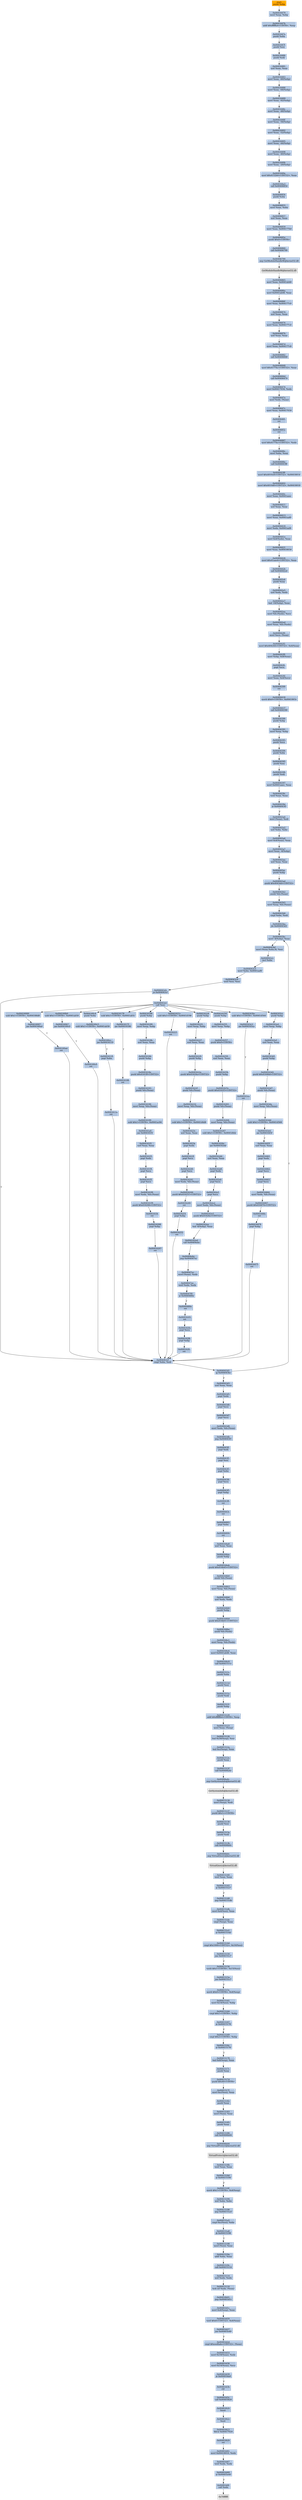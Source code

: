 digraph G {
node[shape=rectangle,style=filled,fillcolor=lightsteelblue,color=lightsteelblue]
bgcolor="transparent"
a0x00416478pushl_ebp[label="start\npushl %ebp",color="lightgrey",fillcolor="orange"];
a0x00416479movl_esp_ebp[label="0x00416479\nmovl %esp, %ebp"];
a0x0041647baddl_0xffffffa4UINT8_esp[label="0x0041647b\naddl $0xffffffa4<UINT8>, %esp"];
a0x0041647epushl_ebx[label="0x0041647e\npushl %ebx"];
a0x0041647fpushl_esi[label="0x0041647f\npushl %esi"];
a0x00416480pushl_edi[label="0x00416480\npushl %edi"];
a0x00416481xorl_eax_eax[label="0x00416481\nxorl %eax, %eax"];
a0x00416483movl_eax__60ebp_[label="0x00416483\nmovl %eax, -60(%ebp)"];
a0x00416486movl_eax__64ebp_[label="0x00416486\nmovl %eax, -64(%ebp)"];
a0x00416489movl_eax__92ebp_[label="0x00416489\nmovl %eax, -92(%ebp)"];
a0x0041648cmovl_eax__48ebp_[label="0x0041648c\nmovl %eax, -48(%ebp)"];
a0x0041648fmovl_eax__56ebp_[label="0x0041648f\nmovl %eax, -56(%ebp)"];
a0x00416492movl_eax__52ebp_[label="0x00416492\nmovl %eax, -52(%ebp)"];
a0x00416495movl_eax__44ebp_[label="0x00416495\nmovl %eax, -44(%ebp)"];
a0x00416498movl_eax__40ebp_[label="0x00416498\nmovl %eax, -40(%ebp)"];
a0x0041649bmovl_eax__20ebp_[label="0x0041649b\nmovl %eax, -20(%ebp)"];
a0x0041649emovl_0x4152b0UINT32_eax[label="0x0041649e\nmovl $0x4152b0<UINT32>, %eax"];
a0x004164a3call_0x00406854[label="0x004164a3\ncall 0x00406854"];
a0x00406854pushl_ebx[label="0x00406854\npushl %ebx"];
a0x00406855movl_eax_ebx[label="0x00406855\nmovl %eax, %ebx"];
a0x00406857xorl_eax_eax[label="0x00406857\nxorl %eax, %eax"];
a0x00406859movl_eax_0x004177b4[label="0x00406859\nmovl %eax, 0x004177b4"];
a0x0040685epushl_0x0UINT8[label="0x0040685e\npushl $0x0<UINT8>"];
a0x00406860call_0x00406790[label="0x00406860\ncall 0x00406790"];
a0x00406790jmp_GetModuleHandleW_kernel32_dll[label="0x00406790\njmp GetModuleHandleW@kernel32.dll"];
GetModuleHandleW_kernel32_dll[label="GetModuleHandleW@kernel32.dll",color="lightgrey",fillcolor="lightgrey"];
a0x00406865movl_eax_0x0041ab48[label="0x00406865\nmovl %eax, 0x0041ab48"];
a0x0040686amovl_0x0041ab48_eax[label="0x0040686a\nmovl 0x0041ab48, %eax"];
a0x0040686fmovl_eax_0x004177c0[label="0x0040686f\nmovl %eax, 0x004177c0"];
a0x00406874xorl_eax_eax[label="0x00406874\nxorl %eax, %eax"];
a0x00406876movl_eax_0x004177c4[label="0x00406876\nmovl %eax, 0x004177c4"];
a0x0040687bxorl_eax_eax[label="0x0040687b\nxorl %eax, %eax"];
a0x0040687dmovl_eax_0x004177c8[label="0x0040687d\nmovl %eax, 0x004177c8"];
a0x00406882call_0x00406848[label="0x00406882\ncall 0x00406848"];
a0x00406848movl_0x4177bcUINT32_eax[label="0x00406848\nmovl $0x4177bc<UINT32>, %eax"];
a0x0040684dcall_0x00406474[label="0x0040684d\ncall 0x00406474"];
a0x00406474movl_0x00417034_edx[label="0x00406474\nmovl 0x00417034, %edx"];
a0x0040647amovl_edx_eax_[label="0x0040647a\nmovl %edx, (%eax)"];
a0x0040647cmovl_eax_0x00417034[label="0x0040647c\nmovl %eax, 0x00417034"];
a0x00406481ret[label="0x00406481\nret"];
a0x00406852ret[label="0x00406852\nret"];
a0x00406887movl_0x4177bcUINT32_edx[label="0x00406887\nmovl $0x4177bc<UINT32>, %edx"];
a0x0040688cmovl_ebx_eax[label="0x0040688c\nmovl %ebx, %eax"];
a0x0040688ecall_0x004043f8[label="0x0040688e\ncall 0x004043f8"];
a0x004043f8movl_0x4010c8UINT32_0x00418014[label="0x004043f8\nmovl $0x4010c8<UINT32>, 0x00418014"];
a0x00404402movl_0x4010d0UINT32_0x00418018[label="0x00404402\nmovl $0x4010d0<UINT32>, 0x00418018"];
a0x0040440cmovl_eax_0x0041aaec[label="0x0040440c\nmovl %eax, 0x0041aaec"];
a0x00404411xorl_eax_eax[label="0x00404411\nxorl %eax, %eax"];
a0x00404413movl_eax_0x0041aaf0[label="0x00404413\nmovl %eax, 0x0041aaf0"];
a0x00404418movl_edx_0x0041aaf4[label="0x00404418\nmovl %edx, 0x0041aaf4"];
a0x0040441emovl_0x4edx__eax[label="0x0040441e\nmovl 0x4(%edx), %eax"];
a0x00404421movl_eax_0x00418034[label="0x00404421\nmovl %eax, 0x00418034"];
a0x00404426movl_0x41aae4UINT32_eax[label="0x00404426\nmovl $0x41aae4<UINT32>, %eax"];
a0x0040442bcall_0x004042e4[label="0x0040442b\ncall 0x004042e4"];
a0x004042e4pushl_eax[label="0x004042e4\npushl %eax"];
a0x004042e5xorl_edx_edx[label="0x004042e5\nxorl %edx, %edx"];
a0x004042e7leal__16ebp__eax[label="0x004042e7\nleal -16(%ebp), %eax"];
a0x004042eamovl_fs_edx__ecx[label="0x004042ea\nmovl %fs:(%edx), %ecx"];
a0x004042edmovl_eax_fs_edx_[label="0x004042ed\nmovl %eax, %fs:(%edx)"];
a0x004042f0movl_ecx_eax_[label="0x004042f0\nmovl %ecx, (%eax)"];
a0x004042f2movl_0x404244UINT32_0x4eax_[label="0x004042f2\nmovl $0x404244<UINT32>, 0x4(%eax)"];
a0x004042f9movl_ebp_0x8eax_[label="0x004042f9\nmovl %ebp, 0x8(%eax)"];
a0x004042fcpopl_ecx[label="0x004042fc\npopl %ecx"];
a0x004042fdmovl_eax_0x4ecx_[label="0x004042fd\nmovl %eax, 0x4(%ecx)"];
a0x00404300ret[label="0x00404300\nret"];
a0x00404430movb_0x0UINT8_0x0041803c[label="0x00404430\nmovb $0x0<UINT8>, 0x0041803c"];
a0x00404437call_0x00404390[label="0x00404437\ncall 0x00404390"];
a0x00404390pushl_ebp[label="0x00404390\npushl %ebp"];
a0x00404391movl_esp_ebp[label="0x00404391\nmovl %esp, %ebp"];
a0x00404393pushl_ecx[label="0x00404393\npushl %ecx"];
a0x00404394pushl_ebx[label="0x00404394\npushl %ebx"];
a0x00404395pushl_esi[label="0x00404395\npushl %esi"];
a0x00404396pushl_edi[label="0x00404396\npushl %edi"];
a0x00404397movl_0x0041aaec_eax[label="0x00404397\nmovl 0x0041aaec, %eax"];
a0x0040439ctestl_eax_eax[label="0x0040439c\ntestl %eax, %eax"];
a0x0040439eje_0x004043f1[label="0x0040439e\nje 0x004043f1"];
a0x004043a0movl_eax__edi[label="0x004043a0\nmovl (%eax), %edi"];
a0x004043a2xorl_ebx_ebx[label="0x004043a2\nxorl %ebx, %ebx"];
a0x004043a4movl_0x4eax__eax[label="0x004043a4\nmovl 0x4(%eax), %eax"];
a0x004043a7movl_eax__4ebp_[label="0x004043a7\nmovl %eax, -4(%ebp)"];
a0x004043aaxorl_eax_eax[label="0x004043aa\nxorl %eax, %eax"];
a0x004043acpushl_ebp[label="0x004043ac\npushl %ebp"];
a0x004043adpushl_0x4043ddUINT32[label="0x004043ad\npushl $0x4043dd<UINT32>"];
a0x004043b2pushl_fs_eax_[label="0x004043b2\npushl %fs:(%eax)"];
a0x004043b5movl_esp_fs_eax_[label="0x004043b5\nmovl %esp, %fs:(%eax)"];
a0x004043b8cmpl_ebx_edi[label="0x004043b8\ncmpl %ebx, %edi"];
a0x004043bajle_0x004043d3[label="0x004043ba\njle 0x004043d3"];
a0x004043bcmovl__4ebp__eax[label="0x004043bc\nmovl -4(%ebp), %eax"];
a0x004043bfmovl_eaxebx8__esi[label="0x004043bf\nmovl (%eax,%ebx,8), %esi"];
a0x004043c2incl_ebx[label="0x004043c2\nincl %ebx"];
a0x004043c3movl_ebx_0x0041aaf0[label="0x004043c3\nmovl %ebx, 0x0041aaf0"];
a0x004043c9testl_esi_esi[label="0x004043c9\ntestl %esi, %esi"];
a0x004043cbje_0x004043cf[label="0x004043cb\nje 0x004043cf"];
a0x004043cfcmpl_ebx_edi[label="0x004043cf\ncmpl %ebx, %edi"];
a0x004043d1jg_0x004043bc[label="0x004043d1\njg 0x004043bc"];
a0x004043cdcall_esi[label="0x004043cd\ncall %esi"];
a0x00416000subl_0x1UINT8_0x004188d8[label="0x00416000\nsubl $0x1<UINT8>, 0x004188d8"];
a0x00416007jae_0x004160ad[label="0x00416007\njae 0x004160ad"];
a0x004160adret[label="0x004160ad\nret"];
a0x004160b0subl_0x1UINT8_0x0041ab50[label="0x004160b0\nsubl $0x1<UINT8>, 0x0041ab50"];
a0x004160b7jae_0x004160c0[label="0x004160b7\njae 0x004160c0"];
a0x004160c0ret[label="0x004160c0\nret"];
a0x004160c4pushl_ebx[label="0x004160c4\npushl %ebx"];
a0x004160c5subl_0x1UINT8_0x0041ab58[label="0x004160c5\nsubl $0x1<UINT8>, 0x0041ab58"];
a0x004160ccjae_0x00416119[label="0x004160cc\njae 0x00416119"];
a0x00416119popl_ebx[label="0x00416119\npopl %ebx"];
a0x0041611aret[label="0x0041611a\nret"];
a0x00416178subl_0x1UINT8_0x0041ab5c[label="0x00416178\nsubl $0x1<UINT8>, 0x0041ab5c"];
a0x0041617fjae_0x00416186[label="0x0041617f\njae 0x00416186"];
a0x00416186ret[label="0x00416186\nret"];
a0x00416188pushl_ebp[label="0x00416188\npushl %ebp"];
a0x00416189movl_esp_ebp[label="0x00416189\nmovl %esp, %ebp"];
a0x0041618bxorl_eax_eax[label="0x0041618b\nxorl %eax, %eax"];
a0x0041618dpushl_ebp[label="0x0041618d\npushl %ebp"];
a0x0041618epushl_0x4161ffUINT32[label="0x0041618e\npushl $0x4161ff<UINT32>"];
a0x00416193pushl_fs_eax_[label="0x00416193\npushl %fs:(%eax)"];
a0x00416196movl_esp_fs_eax_[label="0x00416196\nmovl %esp, %fs:(%eax)"];
a0x00416199subl_0x1UINT8_0x0041ac94[label="0x00416199\nsubl $0x1<UINT8>, 0x0041ac94"];
a0x004161a0jae_0x004161f1[label="0x004161a0\njae 0x004161f1"];
a0x004161f1xorl_eax_eax[label="0x004161f1\nxorl %eax, %eax"];
a0x004161f3popl_edx[label="0x004161f3\npopl %edx"];
a0x004161f4popl_ecx[label="0x004161f4\npopl %ecx"];
a0x004161f5popl_ecx[label="0x004161f5\npopl %ecx"];
a0x004161f6movl_edx_fs_eax_[label="0x004161f6\nmovl %edx, %fs:(%eax)"];
a0x004161f9pushl_0x416206UINT32[label="0x004161f9\npushl $0x416206<UINT32>"];
a0x004161feret[label="0x004161fe\nret"];
a0x00416206popl_ebp[label="0x00416206\npopl %ebp"];
a0x00416207ret[label="0x00416207\nret"];
a0x0041621csubl_0x1UINT8_0x0041d198[label="0x0041621c\nsubl $0x1<UINT8>, 0x0041d198"];
a0x00416223ret[label="0x00416223\nret"];
a0x00416224pushl_ebp[label="0x00416224\npushl %ebp"];
a0x00416225movl_esp_ebp[label="0x00416225\nmovl %esp, %ebp"];
a0x00416227xorl_eax_eax[label="0x00416227\nxorl %eax, %eax"];
a0x00416229pushl_ebp[label="0x00416229\npushl %ebp"];
a0x0041622apushl_0x41624aUINT32[label="0x0041622a\npushl $0x41624a<UINT32>"];
a0x0041622fpushl_fs_eax_[label="0x0041622f\npushl %fs:(%eax)"];
a0x00416232movl_esp_fs_eax_[label="0x00416232\nmovl %esp, %fs:(%eax)"];
a0x00416235subl_0x1UINT8_0x0041d4d8[label="0x00416235\nsubl $0x1<UINT8>, 0x0041d4d8"];
a0x0041623cxorl_eax_eax[label="0x0041623c\nxorl %eax, %eax"];
a0x0041623epopl_edx[label="0x0041623e\npopl %edx"];
a0x0041623fpopl_ecx[label="0x0041623f\npopl %ecx"];
a0x00416240popl_ecx[label="0x00416240\npopl %ecx"];
a0x00416241movl_edx_fs_eax_[label="0x00416241\nmovl %edx, %fs:(%eax)"];
a0x00416244pushl_0x416251UINT32[label="0x00416244\npushl $0x416251<UINT32>"];
a0x00416249ret[label="0x00416249\nret"];
a0x00416251popl_ebp[label="0x00416251\npopl %ebp"];
a0x00416252ret[label="0x00416252\nret"];
a0x00416254pushl_ebp[label="0x00416254\npushl %ebp"];
a0x00416255movl_esp_ebp[label="0x00416255\nmovl %esp, %ebp"];
a0x00416257pushl_0x0UINT8[label="0x00416257\npushl $0x0<UINT8>"];
a0x00416259xorl_eax_eax[label="0x00416259\nxorl %eax, %eax"];
a0x0041625bpushl_ebp[label="0x0041625b\npushl %ebp"];
a0x0041625cpushl_0x4162f3UINT32[label="0x0041625c\npushl $0x4162f3<UINT32>"];
a0x00416261pushl_fs_eax_[label="0x00416261\npushl %fs:(%eax)"];
a0x00416264movl_esp_fs_eax_[label="0x00416264\nmovl %esp, %fs:(%eax)"];
a0x00416267subl_0x1UINT8_0x0041d4dc[label="0x00416267\nsubl $0x1<UINT8>, 0x0041d4dc"];
a0x0041626ejae_0x004162dd[label="0x0041626e\njae 0x004162dd"];
a0x004162ddxorl_eax_eax[label="0x004162dd\nxorl %eax, %eax"];
a0x004162dfpopl_edx[label="0x004162df\npopl %edx"];
a0x004162e0popl_ecx[label="0x004162e0\npopl %ecx"];
a0x004162e1popl_ecx[label="0x004162e1\npopl %ecx"];
a0x004162e2movl_edx_fs_eax_[label="0x004162e2\nmovl %edx, %fs:(%eax)"];
a0x004162e5pushl_0x4162faUINT32[label="0x004162e5\npushl $0x4162fa<UINT32>"];
a0x004162ealeal__4ebp__eax[label="0x004162ea\nleal -4(%ebp), %eax"];
a0x004162edcall_0x00404ebc[label="0x004162ed\ncall 0x00404ebc"];
a0x00404ebcjmp_0x004047ec[label="0x00404ebc\njmp 0x004047ec"];
a0x004047ecmovl_eax__edx[label="0x004047ec\nmovl (%eax), %edx"];
a0x004047eetestl_edx_edx[label="0x004047ee\ntestl %edx, %edx"];
a0x004047f0je_0x0040480e[label="0x004047f0\nje 0x0040480e"];
a0x0040480eret[label="0x0040480e\nret"];
a0x004162f2ret[label="0x004162f2\nret"];
a0x004162fapopl_ecx[label="0x004162fa\npopl %ecx"];
a0x004162fbpopl_ebp[label="0x004162fb\npopl %ebp"];
a0x004162fcret[label="0x004162fc\nret"];
a0x004163bcsubl_0x1UINT8_0x0041d544[label="0x004163bc\nsubl $0x1<UINT8>, 0x0041d544"];
a0x004163c3jae_0x004163ca[label="0x004163c3\njae 0x004163ca"];
a0x004163caret[label="0x004163ca\nret"];
a0x004163ccpushl_ebp[label="0x004163cc\npushl %ebp"];
a0x004163cdmovl_esp_ebp[label="0x004163cd\nmovl %esp, %ebp"];
a0x004163cfxorl_eax_eax[label="0x004163cf\nxorl %eax, %eax"];
a0x004163d1pushl_ebp[label="0x004163d1\npushl %ebp"];
a0x004163d2pushl_0x41646dUINT32[label="0x004163d2\npushl $0x41646d<UINT32>"];
a0x004163d7pushl_fs_eax_[label="0x004163d7\npushl %fs:(%eax)"];
a0x004163damovl_esp_fs_eax_[label="0x004163da\nmovl %esp, %fs:(%eax)"];
a0x004163ddsubl_0x1UINT8_0x0041d568[label="0x004163dd\nsubl $0x1<UINT8>, 0x0041d568"];
a0x004163e4jae_0x0041645f[label="0x004163e4\njae 0x0041645f"];
a0x0041645fxorl_eax_eax[label="0x0041645f\nxorl %eax, %eax"];
a0x00416461popl_edx[label="0x00416461\npopl %edx"];
a0x00416462popl_ecx[label="0x00416462\npopl %ecx"];
a0x00416463popl_ecx[label="0x00416463\npopl %ecx"];
a0x00416464movl_edx_fs_eax_[label="0x00416464\nmovl %edx, %fs:(%eax)"];
a0x00416467pushl_0x416474UINT32[label="0x00416467\npushl $0x416474<UINT32>"];
a0x0041646cret[label="0x0041646c\nret"];
a0x00416474popl_ebp[label="0x00416474\npopl %ebp"];
a0x00416475ret[label="0x00416475\nret"];
a0x004043d3xorl_eax_eax[label="0x004043d3\nxorl %eax, %eax"];
a0x004043d5popl_edx[label="0x004043d5\npopl %edx"];
a0x004043d6popl_ecx[label="0x004043d6\npopl %ecx"];
a0x004043d7popl_ecx[label="0x004043d7\npopl %ecx"];
a0x004043d8movl_edx_fs_eax_[label="0x004043d8\nmovl %edx, %fs:(%eax)"];
a0x004043dbjmp_0x004043f1[label="0x004043db\njmp 0x004043f1"];
a0x004043f1popl_edi[label="0x004043f1\npopl %edi"];
a0x004043f2popl_esi[label="0x004043f2\npopl %esi"];
a0x004043f3popl_ebx[label="0x004043f3\npopl %ebx"];
a0x004043f4popl_ecx[label="0x004043f4\npopl %ecx"];
a0x004043f5popl_ebp[label="0x004043f5\npopl %ebp"];
a0x004043f6ret[label="0x004043f6\nret"];
a0x0040443cret[label="0x0040443c\nret"];
a0x00406893popl_ebx[label="0x00406893\npopl %ebx"];
a0x00406894ret[label="0x00406894\nret"];
a0x004164a8xorl_eax_eax[label="0x004164a8\nxorl %eax, %eax"];
a0x004164aapushl_ebp[label="0x004164aa\npushl %ebp"];
a0x004164abpushl_0x416b45UINT32[label="0x004164ab\npushl $0x416b45<UINT32>"];
a0x004164b0pushl_fs_eax_[label="0x004164b0\npushl %fs:(%eax)"];
a0x004164b3movl_esp_fs_eax_[label="0x004164b3\nmovl %esp, %fs:(%eax)"];
a0x004164b6xorl_edx_edx[label="0x004164b6\nxorl %edx, %edx"];
a0x004164b8pushl_ebp[label="0x004164b8\npushl %ebp"];
a0x004164b9pushl_0x416b01UINT32[label="0x004164b9\npushl $0x416b01<UINT32>"];
a0x004164bepushl_fs_edx_[label="0x004164be\npushl %fs:(%edx)"];
a0x004164c1movl_esp_fs_edx_[label="0x004164c1\nmovl %esp, %fs:(%edx)"];
a0x004164c4movl_0x0041ab48_eax[label="0x004164c4\nmovl 0x0041ab48, %eax"];
a0x004164c9call_0x0041511c[label="0x004164c9\ncall 0x0041511c"];
a0x0041511cpushl_ebx[label="0x0041511c\npushl %ebx"];
a0x0041511dpushl_esi[label="0x0041511d\npushl %esi"];
a0x0041511epushl_edi[label="0x0041511e\npushl %edi"];
a0x0041511fpushl_ebp[label="0x0041511f\npushl %ebp"];
a0x00415120addl_0xffffffb4UINT8_esp[label="0x00415120\naddl $0xffffffb4<UINT8>, %esp"];
a0x00415123movl_eax_esp_[label="0x00415123\nmovl %eax, (%esp)"];
a0x00415126leal_0x30esp__esi[label="0x00415126\nleal 0x30(%esp), %esi"];
a0x0041512aleal_0xcesp__eax[label="0x0041512a\nleal 0xc(%esp), %eax"];
a0x0041512epushl_eax[label="0x0041512e\npushl %eax"];
a0x0041512fcall_0x00406a4c[label="0x0041512f\ncall 0x00406a4c"];
a0x00406a4cjmp_GetSystemInfo_kernel32_dll[label="0x00406a4c\njmp GetSystemInfo@kernel32.dll"];
GetSystemInfo_kernel32_dll[label="GetSystemInfo@kernel32.dll",color="lightgrey",fillcolor="lightgrey"];
a0x00415134movl_esp__edi[label="0x00415134\nmovl (%esp), %edi"];
a0x00415137pushl_0x1cUINT8[label="0x00415137\npushl $0x1c<UINT8>"];
a0x00415139pushl_esi[label="0x00415139\npushl %esi"];
a0x0041513apushl_edi[label="0x0041513a\npushl %edi"];
a0x0041513bcall_0x00406b0c[label="0x0041513b\ncall 0x00406b0c"];
a0x00406b0cjmp_VirtualQuery_kernel32_dll[label="0x00406b0c\njmp VirtualQuery@kernel32.dll"];
VirtualQuery_kernel32_dll[label="VirtualQuery@kernel32.dll",color="lightgrey",fillcolor="lightgrey"];
a0x00415140testl_eax_eax[label="0x00415140\ntestl %eax, %eax"];
a0x00415142je_0x004151e7[label="0x00415142\nje 0x004151e7"];
a0x00415148jmp_0x004151db[label="0x00415148\njmp 0x004151db"];
a0x004151dbmovl_0x4esi__eax[label="0x004151db\nmovl 0x4(%esi), %eax"];
a0x004151decmpl_esp__eax[label="0x004151de\ncmpl (%esp), %eax"];
a0x004151e1je_0x0041514d[label="0x004151e1\nje 0x0041514d"];
a0x0041514dcmpl_0x1000UINT32_0x10esi_[label="0x0041514d\ncmpl $0x1000<UINT32>, 0x10(%esi)"];
a0x00415154jne_0x004151c7[label="0x00415154\njne 0x004151c7"];
a0x00415156testb_0x1UINT8_0x15esi_[label="0x00415156\ntestb $0x1<UINT8>, 0x15(%esi)"];
a0x0041515ajne_0x004151c7[label="0x0041515a\njne 0x004151c7"];
a0x0041515cmovb_0x0UINT8_0x4esp_[label="0x0041515c\nmovb $0x0<UINT8>, 0x4(%esp)"];
a0x00415161movl_0x14esi__ebp[label="0x00415161\nmovl 0x14(%esi), %ebp"];
a0x00415164cmpl_0x1UINT8_ebp[label="0x00415164\ncmpl $0x1<UINT8>, %ebp"];
a0x00415167je_0x00415178[label="0x00415167\nje 0x00415178"];
a0x00415169cmpl_0x2UINT8_ebp[label="0x00415169\ncmpl $0x2<UINT8>, %ebp"];
a0x0041516cje_0x00415178[label="0x0041516c\nje 0x00415178"];
a0x00415178leal_0x8esp__eax[label="0x00415178\nleal 0x8(%esp), %eax"];
a0x0041517cpushl_eax[label="0x0041517c\npushl %eax"];
a0x0041517dpushl_0x40UINT8[label="0x0041517d\npushl $0x40<UINT8>"];
a0x0041517fmovl_0xcesi__eax[label="0x0041517f\nmovl 0xc(%esi), %eax"];
a0x00415182pushl_eax[label="0x00415182\npushl %eax"];
a0x00415183movl_esi__eax[label="0x00415183\nmovl (%esi), %eax"];
a0x00415185pushl_eax[label="0x00415185\npushl %eax"];
a0x00415186call_0x00406b04[label="0x00415186\ncall 0x00406b04"];
a0x00406b04jmp_VirtualProtect_kernel32_dll[label="0x00406b04\njmp VirtualProtect@kernel32.dll"];
VirtualProtect_kernel32_dll[label="VirtualProtect@kernel32.dll",color="lightgrey",fillcolor="lightgrey"];
a0x0041518btestl_eax_eax[label="0x0041518b\ntestl %eax, %eax"];
a0x0041518dje_0x00415194[label="0x0041518d\nje 0x00415194"];
a0x0041518fmovb_0x1UINT8_0x4esp_[label="0x0041518f\nmovb $0x1<UINT8>, 0x4(%esp)"];
a0x00415194xorl_ebx_ebx[label="0x00415194\nxorl %ebx, %ebx"];
a0x00415196jmp_0x004151a5[label="0x00415196\njmp 0x004151a5"];
a0x004151a5cmpl_0xcesi__ebx[label="0x004151a5\ncmpl 0xc(%esi), %ebx"];
a0x004151a8jb_0x00415198[label="0x004151a8\njb 0x00415198"];
a0x00415198movl_esi__eax[label="0x00415198\nmovl (%esi), %eax"];
a0x0041519aaddl_ebx_eax[label="0x0041519a\naddl %ebx, %eax"];
a0x0041519ccall_0x00415114[label="0x0041519c\ncall 0x00415114"];
a0x00415114xorl_edx_edx[label="0x00415114\nxorl %edx, %edx"];
a0x00415116lock_orl_edx_eax_[label="0x00415116\nlock orl %edx, (%eax)"];
a0x00416b01jmp_0x00403d1c[label="0x00416b01\njmp 0x00403d1c"];
a0x00403d1cmovl_0x4esp__eax[label="0x00403d1c\nmovl 0x4(%esp), %eax"];
a0x00403d20testl_0x6UINT32_0x4eax_[label="0x00403d20\ntestl $0x6<UINT32>, 0x4(%eax)"];
a0x00403d27jne_0x00403e40[label="0x00403d27\njne 0x00403e40"];
a0x00403d2dcmpl_0xeedfadeUINT32_eax_[label="0x00403d2d\ncmpl $0xeedfade<UINT32>, (%eax)"];
a0x00403d33movl_0x18eax__edx[label="0x00403d33\nmovl 0x18(%eax), %edx"];
a0x00403d36movl_0x14eax__ecx[label="0x00403d36\nmovl 0x14(%eax), %ecx"];
a0x00403d39je_0x00403da9[label="0x00403d39\nje 0x00403da9"];
a0x00403d3bcld_[label="0x00403d3b\ncld "];
a0x00403d3ccall_0x00403820[label="0x00403d3c\ncall 0x00403820"];
a0x00403820fninit_[label="0x00403820\nfninit "];
a0x00403822fwait_[label="0x00403822\nfwait "];
a0x00403823fldcw_0x00417024[label="0x00403823\nfldcw 0x00417024"];
a0x00403829ret[label="0x00403829\nret"];
a0x00403d41movl_0x00418010_edx[label="0x00403d41\nmovl 0x00418010, %edx"];
a0x00403d47testl_edx_edx[label="0x00403d47\ntestl %edx, %edx"];
a0x00403d49je_0x00403e40[label="0x00403d49\nje 0x00403e40"];
a0x00403d4fcall_edx[label="0x00403d4f\ncall %edx"];
a0x70ffffff[label="0x70ffffff",color="lightgrey",fillcolor="lightgrey"];
a0x00416478pushl_ebp -> a0x00416479movl_esp_ebp [color="#000000"];
a0x00416479movl_esp_ebp -> a0x0041647baddl_0xffffffa4UINT8_esp [color="#000000"];
a0x0041647baddl_0xffffffa4UINT8_esp -> a0x0041647epushl_ebx [color="#000000"];
a0x0041647epushl_ebx -> a0x0041647fpushl_esi [color="#000000"];
a0x0041647fpushl_esi -> a0x00416480pushl_edi [color="#000000"];
a0x00416480pushl_edi -> a0x00416481xorl_eax_eax [color="#000000"];
a0x00416481xorl_eax_eax -> a0x00416483movl_eax__60ebp_ [color="#000000"];
a0x00416483movl_eax__60ebp_ -> a0x00416486movl_eax__64ebp_ [color="#000000"];
a0x00416486movl_eax__64ebp_ -> a0x00416489movl_eax__92ebp_ [color="#000000"];
a0x00416489movl_eax__92ebp_ -> a0x0041648cmovl_eax__48ebp_ [color="#000000"];
a0x0041648cmovl_eax__48ebp_ -> a0x0041648fmovl_eax__56ebp_ [color="#000000"];
a0x0041648fmovl_eax__56ebp_ -> a0x00416492movl_eax__52ebp_ [color="#000000"];
a0x00416492movl_eax__52ebp_ -> a0x00416495movl_eax__44ebp_ [color="#000000"];
a0x00416495movl_eax__44ebp_ -> a0x00416498movl_eax__40ebp_ [color="#000000"];
a0x00416498movl_eax__40ebp_ -> a0x0041649bmovl_eax__20ebp_ [color="#000000"];
a0x0041649bmovl_eax__20ebp_ -> a0x0041649emovl_0x4152b0UINT32_eax [color="#000000"];
a0x0041649emovl_0x4152b0UINT32_eax -> a0x004164a3call_0x00406854 [color="#000000"];
a0x004164a3call_0x00406854 -> a0x00406854pushl_ebx [color="#000000"];
a0x00406854pushl_ebx -> a0x00406855movl_eax_ebx [color="#000000"];
a0x00406855movl_eax_ebx -> a0x00406857xorl_eax_eax [color="#000000"];
a0x00406857xorl_eax_eax -> a0x00406859movl_eax_0x004177b4 [color="#000000"];
a0x00406859movl_eax_0x004177b4 -> a0x0040685epushl_0x0UINT8 [color="#000000"];
a0x0040685epushl_0x0UINT8 -> a0x00406860call_0x00406790 [color="#000000"];
a0x00406860call_0x00406790 -> a0x00406790jmp_GetModuleHandleW_kernel32_dll [color="#000000"];
a0x00406790jmp_GetModuleHandleW_kernel32_dll -> GetModuleHandleW_kernel32_dll [color="#000000"];
GetModuleHandleW_kernel32_dll -> a0x00406865movl_eax_0x0041ab48 [color="#000000"];
a0x00406865movl_eax_0x0041ab48 -> a0x0040686amovl_0x0041ab48_eax [color="#000000"];
a0x0040686amovl_0x0041ab48_eax -> a0x0040686fmovl_eax_0x004177c0 [color="#000000"];
a0x0040686fmovl_eax_0x004177c0 -> a0x00406874xorl_eax_eax [color="#000000"];
a0x00406874xorl_eax_eax -> a0x00406876movl_eax_0x004177c4 [color="#000000"];
a0x00406876movl_eax_0x004177c4 -> a0x0040687bxorl_eax_eax [color="#000000"];
a0x0040687bxorl_eax_eax -> a0x0040687dmovl_eax_0x004177c8 [color="#000000"];
a0x0040687dmovl_eax_0x004177c8 -> a0x00406882call_0x00406848 [color="#000000"];
a0x00406882call_0x00406848 -> a0x00406848movl_0x4177bcUINT32_eax [color="#000000"];
a0x00406848movl_0x4177bcUINT32_eax -> a0x0040684dcall_0x00406474 [color="#000000"];
a0x0040684dcall_0x00406474 -> a0x00406474movl_0x00417034_edx [color="#000000"];
a0x00406474movl_0x00417034_edx -> a0x0040647amovl_edx_eax_ [color="#000000"];
a0x0040647amovl_edx_eax_ -> a0x0040647cmovl_eax_0x00417034 [color="#000000"];
a0x0040647cmovl_eax_0x00417034 -> a0x00406481ret [color="#000000"];
a0x00406481ret -> a0x00406852ret [color="#000000"];
a0x00406852ret -> a0x00406887movl_0x4177bcUINT32_edx [color="#000000"];
a0x00406887movl_0x4177bcUINT32_edx -> a0x0040688cmovl_ebx_eax [color="#000000"];
a0x0040688cmovl_ebx_eax -> a0x0040688ecall_0x004043f8 [color="#000000"];
a0x0040688ecall_0x004043f8 -> a0x004043f8movl_0x4010c8UINT32_0x00418014 [color="#000000"];
a0x004043f8movl_0x4010c8UINT32_0x00418014 -> a0x00404402movl_0x4010d0UINT32_0x00418018 [color="#000000"];
a0x00404402movl_0x4010d0UINT32_0x00418018 -> a0x0040440cmovl_eax_0x0041aaec [color="#000000"];
a0x0040440cmovl_eax_0x0041aaec -> a0x00404411xorl_eax_eax [color="#000000"];
a0x00404411xorl_eax_eax -> a0x00404413movl_eax_0x0041aaf0 [color="#000000"];
a0x00404413movl_eax_0x0041aaf0 -> a0x00404418movl_edx_0x0041aaf4 [color="#000000"];
a0x00404418movl_edx_0x0041aaf4 -> a0x0040441emovl_0x4edx__eax [color="#000000"];
a0x0040441emovl_0x4edx__eax -> a0x00404421movl_eax_0x00418034 [color="#000000"];
a0x00404421movl_eax_0x00418034 -> a0x00404426movl_0x41aae4UINT32_eax [color="#000000"];
a0x00404426movl_0x41aae4UINT32_eax -> a0x0040442bcall_0x004042e4 [color="#000000"];
a0x0040442bcall_0x004042e4 -> a0x004042e4pushl_eax [color="#000000"];
a0x004042e4pushl_eax -> a0x004042e5xorl_edx_edx [color="#000000"];
a0x004042e5xorl_edx_edx -> a0x004042e7leal__16ebp__eax [color="#000000"];
a0x004042e7leal__16ebp__eax -> a0x004042eamovl_fs_edx__ecx [color="#000000"];
a0x004042eamovl_fs_edx__ecx -> a0x004042edmovl_eax_fs_edx_ [color="#000000"];
a0x004042edmovl_eax_fs_edx_ -> a0x004042f0movl_ecx_eax_ [color="#000000"];
a0x004042f0movl_ecx_eax_ -> a0x004042f2movl_0x404244UINT32_0x4eax_ [color="#000000"];
a0x004042f2movl_0x404244UINT32_0x4eax_ -> a0x004042f9movl_ebp_0x8eax_ [color="#000000"];
a0x004042f9movl_ebp_0x8eax_ -> a0x004042fcpopl_ecx [color="#000000"];
a0x004042fcpopl_ecx -> a0x004042fdmovl_eax_0x4ecx_ [color="#000000"];
a0x004042fdmovl_eax_0x4ecx_ -> a0x00404300ret [color="#000000"];
a0x00404300ret -> a0x00404430movb_0x0UINT8_0x0041803c [color="#000000"];
a0x00404430movb_0x0UINT8_0x0041803c -> a0x00404437call_0x00404390 [color="#000000"];
a0x00404437call_0x00404390 -> a0x00404390pushl_ebp [color="#000000"];
a0x00404390pushl_ebp -> a0x00404391movl_esp_ebp [color="#000000"];
a0x00404391movl_esp_ebp -> a0x00404393pushl_ecx [color="#000000"];
a0x00404393pushl_ecx -> a0x00404394pushl_ebx [color="#000000"];
a0x00404394pushl_ebx -> a0x00404395pushl_esi [color="#000000"];
a0x00404395pushl_esi -> a0x00404396pushl_edi [color="#000000"];
a0x00404396pushl_edi -> a0x00404397movl_0x0041aaec_eax [color="#000000"];
a0x00404397movl_0x0041aaec_eax -> a0x0040439ctestl_eax_eax [color="#000000"];
a0x0040439ctestl_eax_eax -> a0x0040439eje_0x004043f1 [color="#000000"];
a0x0040439eje_0x004043f1 -> a0x004043a0movl_eax__edi [color="#000000",label="F"];
a0x004043a0movl_eax__edi -> a0x004043a2xorl_ebx_ebx [color="#000000"];
a0x004043a2xorl_ebx_ebx -> a0x004043a4movl_0x4eax__eax [color="#000000"];
a0x004043a4movl_0x4eax__eax -> a0x004043a7movl_eax__4ebp_ [color="#000000"];
a0x004043a7movl_eax__4ebp_ -> a0x004043aaxorl_eax_eax [color="#000000"];
a0x004043aaxorl_eax_eax -> a0x004043acpushl_ebp [color="#000000"];
a0x004043acpushl_ebp -> a0x004043adpushl_0x4043ddUINT32 [color="#000000"];
a0x004043adpushl_0x4043ddUINT32 -> a0x004043b2pushl_fs_eax_ [color="#000000"];
a0x004043b2pushl_fs_eax_ -> a0x004043b5movl_esp_fs_eax_ [color="#000000"];
a0x004043b5movl_esp_fs_eax_ -> a0x004043b8cmpl_ebx_edi [color="#000000"];
a0x004043b8cmpl_ebx_edi -> a0x004043bajle_0x004043d3 [color="#000000"];
a0x004043bajle_0x004043d3 -> a0x004043bcmovl__4ebp__eax [color="#000000",label="F"];
a0x004043bcmovl__4ebp__eax -> a0x004043bfmovl_eaxebx8__esi [color="#000000"];
a0x004043bfmovl_eaxebx8__esi -> a0x004043c2incl_ebx [color="#000000"];
a0x004043c2incl_ebx -> a0x004043c3movl_ebx_0x0041aaf0 [color="#000000"];
a0x004043c3movl_ebx_0x0041aaf0 -> a0x004043c9testl_esi_esi [color="#000000"];
a0x004043c9testl_esi_esi -> a0x004043cbje_0x004043cf [color="#000000"];
a0x004043cbje_0x004043cf -> a0x004043cfcmpl_ebx_edi [color="#000000",label="T"];
a0x004043cfcmpl_ebx_edi -> a0x004043d1jg_0x004043bc [color="#000000"];
a0x004043d1jg_0x004043bc -> a0x004043bcmovl__4ebp__eax [color="#000000",label="T"];
a0x004043cbje_0x004043cf -> a0x004043cdcall_esi [color="#000000",label="F"];
a0x004043cdcall_esi -> a0x00416000subl_0x1UINT8_0x004188d8 [color="#000000"];
a0x00416000subl_0x1UINT8_0x004188d8 -> a0x00416007jae_0x004160ad [color="#000000"];
a0x00416007jae_0x004160ad -> a0x004160adret [color="#000000",label="T"];
a0x004160adret -> a0x004043cfcmpl_ebx_edi [color="#000000"];
a0x004043cdcall_esi -> a0x004160b0subl_0x1UINT8_0x0041ab50 [color="#000000"];
a0x004160b0subl_0x1UINT8_0x0041ab50 -> a0x004160b7jae_0x004160c0 [color="#000000"];
a0x004160b7jae_0x004160c0 -> a0x004160c0ret [color="#000000",label="T"];
a0x004160c0ret -> a0x004043cfcmpl_ebx_edi [color="#000000"];
a0x004043cdcall_esi -> a0x004160c4pushl_ebx [color="#000000"];
a0x004160c4pushl_ebx -> a0x004160c5subl_0x1UINT8_0x0041ab58 [color="#000000"];
a0x004160c5subl_0x1UINT8_0x0041ab58 -> a0x004160ccjae_0x00416119 [color="#000000"];
a0x004160ccjae_0x00416119 -> a0x00416119popl_ebx [color="#000000",label="T"];
a0x00416119popl_ebx -> a0x0041611aret [color="#000000"];
a0x0041611aret -> a0x004043cfcmpl_ebx_edi [color="#000000"];
a0x004043cdcall_esi -> a0x00416178subl_0x1UINT8_0x0041ab5c [color="#000000"];
a0x00416178subl_0x1UINT8_0x0041ab5c -> a0x0041617fjae_0x00416186 [color="#000000"];
a0x0041617fjae_0x00416186 -> a0x00416186ret [color="#000000",label="T"];
a0x00416186ret -> a0x004043cfcmpl_ebx_edi [color="#000000"];
a0x004043cdcall_esi -> a0x00416188pushl_ebp [color="#000000"];
a0x00416188pushl_ebp -> a0x00416189movl_esp_ebp [color="#000000"];
a0x00416189movl_esp_ebp -> a0x0041618bxorl_eax_eax [color="#000000"];
a0x0041618bxorl_eax_eax -> a0x0041618dpushl_ebp [color="#000000"];
a0x0041618dpushl_ebp -> a0x0041618epushl_0x4161ffUINT32 [color="#000000"];
a0x0041618epushl_0x4161ffUINT32 -> a0x00416193pushl_fs_eax_ [color="#000000"];
a0x00416193pushl_fs_eax_ -> a0x00416196movl_esp_fs_eax_ [color="#000000"];
a0x00416196movl_esp_fs_eax_ -> a0x00416199subl_0x1UINT8_0x0041ac94 [color="#000000"];
a0x00416199subl_0x1UINT8_0x0041ac94 -> a0x004161a0jae_0x004161f1 [color="#000000"];
a0x004161a0jae_0x004161f1 -> a0x004161f1xorl_eax_eax [color="#000000",label="T"];
a0x004161f1xorl_eax_eax -> a0x004161f3popl_edx [color="#000000"];
a0x004161f3popl_edx -> a0x004161f4popl_ecx [color="#000000"];
a0x004161f4popl_ecx -> a0x004161f5popl_ecx [color="#000000"];
a0x004161f5popl_ecx -> a0x004161f6movl_edx_fs_eax_ [color="#000000"];
a0x004161f6movl_edx_fs_eax_ -> a0x004161f9pushl_0x416206UINT32 [color="#000000"];
a0x004161f9pushl_0x416206UINT32 -> a0x004161feret [color="#000000"];
a0x004161feret -> a0x00416206popl_ebp [color="#000000"];
a0x00416206popl_ebp -> a0x00416207ret [color="#000000"];
a0x00416207ret -> a0x004043cfcmpl_ebx_edi [color="#000000"];
a0x004043cdcall_esi -> a0x0041621csubl_0x1UINT8_0x0041d198 [color="#000000"];
a0x0041621csubl_0x1UINT8_0x0041d198 -> a0x00416223ret [color="#000000"];
a0x00416223ret -> a0x004043cfcmpl_ebx_edi [color="#000000"];
a0x004043cdcall_esi -> a0x00416224pushl_ebp [color="#000000"];
a0x00416224pushl_ebp -> a0x00416225movl_esp_ebp [color="#000000"];
a0x00416225movl_esp_ebp -> a0x00416227xorl_eax_eax [color="#000000"];
a0x00416227xorl_eax_eax -> a0x00416229pushl_ebp [color="#000000"];
a0x00416229pushl_ebp -> a0x0041622apushl_0x41624aUINT32 [color="#000000"];
a0x0041622apushl_0x41624aUINT32 -> a0x0041622fpushl_fs_eax_ [color="#000000"];
a0x0041622fpushl_fs_eax_ -> a0x00416232movl_esp_fs_eax_ [color="#000000"];
a0x00416232movl_esp_fs_eax_ -> a0x00416235subl_0x1UINT8_0x0041d4d8 [color="#000000"];
a0x00416235subl_0x1UINT8_0x0041d4d8 -> a0x0041623cxorl_eax_eax [color="#000000"];
a0x0041623cxorl_eax_eax -> a0x0041623epopl_edx [color="#000000"];
a0x0041623epopl_edx -> a0x0041623fpopl_ecx [color="#000000"];
a0x0041623fpopl_ecx -> a0x00416240popl_ecx [color="#000000"];
a0x00416240popl_ecx -> a0x00416241movl_edx_fs_eax_ [color="#000000"];
a0x00416241movl_edx_fs_eax_ -> a0x00416244pushl_0x416251UINT32 [color="#000000"];
a0x00416244pushl_0x416251UINT32 -> a0x00416249ret [color="#000000"];
a0x00416249ret -> a0x00416251popl_ebp [color="#000000"];
a0x00416251popl_ebp -> a0x00416252ret [color="#000000"];
a0x00416252ret -> a0x004043cfcmpl_ebx_edi [color="#000000"];
a0x004043cdcall_esi -> a0x00416254pushl_ebp [color="#000000"];
a0x00416254pushl_ebp -> a0x00416255movl_esp_ebp [color="#000000"];
a0x00416255movl_esp_ebp -> a0x00416257pushl_0x0UINT8 [color="#000000"];
a0x00416257pushl_0x0UINT8 -> a0x00416259xorl_eax_eax [color="#000000"];
a0x00416259xorl_eax_eax -> a0x0041625bpushl_ebp [color="#000000"];
a0x0041625bpushl_ebp -> a0x0041625cpushl_0x4162f3UINT32 [color="#000000"];
a0x0041625cpushl_0x4162f3UINT32 -> a0x00416261pushl_fs_eax_ [color="#000000"];
a0x00416261pushl_fs_eax_ -> a0x00416264movl_esp_fs_eax_ [color="#000000"];
a0x00416264movl_esp_fs_eax_ -> a0x00416267subl_0x1UINT8_0x0041d4dc [color="#000000"];
a0x00416267subl_0x1UINT8_0x0041d4dc -> a0x0041626ejae_0x004162dd [color="#000000"];
a0x0041626ejae_0x004162dd -> a0x004162ddxorl_eax_eax [color="#000000",label="T"];
a0x004162ddxorl_eax_eax -> a0x004162dfpopl_edx [color="#000000"];
a0x004162dfpopl_edx -> a0x004162e0popl_ecx [color="#000000"];
a0x004162e0popl_ecx -> a0x004162e1popl_ecx [color="#000000"];
a0x004162e1popl_ecx -> a0x004162e2movl_edx_fs_eax_ [color="#000000"];
a0x004162e2movl_edx_fs_eax_ -> a0x004162e5pushl_0x4162faUINT32 [color="#000000"];
a0x004162e5pushl_0x4162faUINT32 -> a0x004162ealeal__4ebp__eax [color="#000000"];
a0x004162ealeal__4ebp__eax -> a0x004162edcall_0x00404ebc [color="#000000"];
a0x004162edcall_0x00404ebc -> a0x00404ebcjmp_0x004047ec [color="#000000"];
a0x00404ebcjmp_0x004047ec -> a0x004047ecmovl_eax__edx [color="#000000"];
a0x004047ecmovl_eax__edx -> a0x004047eetestl_edx_edx [color="#000000"];
a0x004047eetestl_edx_edx -> a0x004047f0je_0x0040480e [color="#000000"];
a0x004047f0je_0x0040480e -> a0x0040480eret [color="#000000",label="T"];
a0x0040480eret -> a0x004162f2ret [color="#000000"];
a0x004162f2ret -> a0x004162fapopl_ecx [color="#000000"];
a0x004162fapopl_ecx -> a0x004162fbpopl_ebp [color="#000000"];
a0x004162fbpopl_ebp -> a0x004162fcret [color="#000000"];
a0x004162fcret -> a0x004043cfcmpl_ebx_edi [color="#000000"];
a0x004043cdcall_esi -> a0x004163bcsubl_0x1UINT8_0x0041d544 [color="#000000"];
a0x004163bcsubl_0x1UINT8_0x0041d544 -> a0x004163c3jae_0x004163ca [color="#000000"];
a0x004163c3jae_0x004163ca -> a0x004163caret [color="#000000",label="T"];
a0x004163caret -> a0x004043cfcmpl_ebx_edi [color="#000000"];
a0x004043cdcall_esi -> a0x004163ccpushl_ebp [color="#000000"];
a0x004163ccpushl_ebp -> a0x004163cdmovl_esp_ebp [color="#000000"];
a0x004163cdmovl_esp_ebp -> a0x004163cfxorl_eax_eax [color="#000000"];
a0x004163cfxorl_eax_eax -> a0x004163d1pushl_ebp [color="#000000"];
a0x004163d1pushl_ebp -> a0x004163d2pushl_0x41646dUINT32 [color="#000000"];
a0x004163d2pushl_0x41646dUINT32 -> a0x004163d7pushl_fs_eax_ [color="#000000"];
a0x004163d7pushl_fs_eax_ -> a0x004163damovl_esp_fs_eax_ [color="#000000"];
a0x004163damovl_esp_fs_eax_ -> a0x004163ddsubl_0x1UINT8_0x0041d568 [color="#000000"];
a0x004163ddsubl_0x1UINT8_0x0041d568 -> a0x004163e4jae_0x0041645f [color="#000000"];
a0x004163e4jae_0x0041645f -> a0x0041645fxorl_eax_eax [color="#000000",label="T"];
a0x0041645fxorl_eax_eax -> a0x00416461popl_edx [color="#000000"];
a0x00416461popl_edx -> a0x00416462popl_ecx [color="#000000"];
a0x00416462popl_ecx -> a0x00416463popl_ecx [color="#000000"];
a0x00416463popl_ecx -> a0x00416464movl_edx_fs_eax_ [color="#000000"];
a0x00416464movl_edx_fs_eax_ -> a0x00416467pushl_0x416474UINT32 [color="#000000"];
a0x00416467pushl_0x416474UINT32 -> a0x0041646cret [color="#000000"];
a0x0041646cret -> a0x00416474popl_ebp [color="#000000"];
a0x00416474popl_ebp -> a0x00416475ret [color="#000000"];
a0x00416475ret -> a0x004043cfcmpl_ebx_edi [color="#000000"];
a0x004043d1jg_0x004043bc -> a0x004043d3xorl_eax_eax [color="#000000",label="F"];
a0x004043d3xorl_eax_eax -> a0x004043d5popl_edx [color="#000000"];
a0x004043d5popl_edx -> a0x004043d6popl_ecx [color="#000000"];
a0x004043d6popl_ecx -> a0x004043d7popl_ecx [color="#000000"];
a0x004043d7popl_ecx -> a0x004043d8movl_edx_fs_eax_ [color="#000000"];
a0x004043d8movl_edx_fs_eax_ -> a0x004043dbjmp_0x004043f1 [color="#000000"];
a0x004043dbjmp_0x004043f1 -> a0x004043f1popl_edi [color="#000000"];
a0x004043f1popl_edi -> a0x004043f2popl_esi [color="#000000"];
a0x004043f2popl_esi -> a0x004043f3popl_ebx [color="#000000"];
a0x004043f3popl_ebx -> a0x004043f4popl_ecx [color="#000000"];
a0x004043f4popl_ecx -> a0x004043f5popl_ebp [color="#000000"];
a0x004043f5popl_ebp -> a0x004043f6ret [color="#000000"];
a0x004043f6ret -> a0x0040443cret [color="#000000"];
a0x0040443cret -> a0x00406893popl_ebx [color="#000000"];
a0x00406893popl_ebx -> a0x00406894ret [color="#000000"];
a0x00406894ret -> a0x004164a8xorl_eax_eax [color="#000000"];
a0x004164a8xorl_eax_eax -> a0x004164aapushl_ebp [color="#000000"];
a0x004164aapushl_ebp -> a0x004164abpushl_0x416b45UINT32 [color="#000000"];
a0x004164abpushl_0x416b45UINT32 -> a0x004164b0pushl_fs_eax_ [color="#000000"];
a0x004164b0pushl_fs_eax_ -> a0x004164b3movl_esp_fs_eax_ [color="#000000"];
a0x004164b3movl_esp_fs_eax_ -> a0x004164b6xorl_edx_edx [color="#000000"];
a0x004164b6xorl_edx_edx -> a0x004164b8pushl_ebp [color="#000000"];
a0x004164b8pushl_ebp -> a0x004164b9pushl_0x416b01UINT32 [color="#000000"];
a0x004164b9pushl_0x416b01UINT32 -> a0x004164bepushl_fs_edx_ [color="#000000"];
a0x004164bepushl_fs_edx_ -> a0x004164c1movl_esp_fs_edx_ [color="#000000"];
a0x004164c1movl_esp_fs_edx_ -> a0x004164c4movl_0x0041ab48_eax [color="#000000"];
a0x004164c4movl_0x0041ab48_eax -> a0x004164c9call_0x0041511c [color="#000000"];
a0x004164c9call_0x0041511c -> a0x0041511cpushl_ebx [color="#000000"];
a0x0041511cpushl_ebx -> a0x0041511dpushl_esi [color="#000000"];
a0x0041511dpushl_esi -> a0x0041511epushl_edi [color="#000000"];
a0x0041511epushl_edi -> a0x0041511fpushl_ebp [color="#000000"];
a0x0041511fpushl_ebp -> a0x00415120addl_0xffffffb4UINT8_esp [color="#000000"];
a0x00415120addl_0xffffffb4UINT8_esp -> a0x00415123movl_eax_esp_ [color="#000000"];
a0x00415123movl_eax_esp_ -> a0x00415126leal_0x30esp__esi [color="#000000"];
a0x00415126leal_0x30esp__esi -> a0x0041512aleal_0xcesp__eax [color="#000000"];
a0x0041512aleal_0xcesp__eax -> a0x0041512epushl_eax [color="#000000"];
a0x0041512epushl_eax -> a0x0041512fcall_0x00406a4c [color="#000000"];
a0x0041512fcall_0x00406a4c -> a0x00406a4cjmp_GetSystemInfo_kernel32_dll [color="#000000"];
a0x00406a4cjmp_GetSystemInfo_kernel32_dll -> GetSystemInfo_kernel32_dll [color="#000000"];
GetSystemInfo_kernel32_dll -> a0x00415134movl_esp__edi [color="#000000"];
a0x00415134movl_esp__edi -> a0x00415137pushl_0x1cUINT8 [color="#000000"];
a0x00415137pushl_0x1cUINT8 -> a0x00415139pushl_esi [color="#000000"];
a0x00415139pushl_esi -> a0x0041513apushl_edi [color="#000000"];
a0x0041513apushl_edi -> a0x0041513bcall_0x00406b0c [color="#000000"];
a0x0041513bcall_0x00406b0c -> a0x00406b0cjmp_VirtualQuery_kernel32_dll [color="#000000"];
a0x00406b0cjmp_VirtualQuery_kernel32_dll -> VirtualQuery_kernel32_dll [color="#000000"];
VirtualQuery_kernel32_dll -> a0x00415140testl_eax_eax [color="#000000"];
a0x00415140testl_eax_eax -> a0x00415142je_0x004151e7 [color="#000000"];
a0x00415142je_0x004151e7 -> a0x00415148jmp_0x004151db [color="#000000",label="F"];
a0x00415148jmp_0x004151db -> a0x004151dbmovl_0x4esi__eax [color="#000000"];
a0x004151dbmovl_0x4esi__eax -> a0x004151decmpl_esp__eax [color="#000000"];
a0x004151decmpl_esp__eax -> a0x004151e1je_0x0041514d [color="#000000"];
a0x004151e1je_0x0041514d -> a0x0041514dcmpl_0x1000UINT32_0x10esi_ [color="#000000",label="T"];
a0x0041514dcmpl_0x1000UINT32_0x10esi_ -> a0x00415154jne_0x004151c7 [color="#000000"];
a0x00415154jne_0x004151c7 -> a0x00415156testb_0x1UINT8_0x15esi_ [color="#000000",label="F"];
a0x00415156testb_0x1UINT8_0x15esi_ -> a0x0041515ajne_0x004151c7 [color="#000000"];
a0x0041515ajne_0x004151c7 -> a0x0041515cmovb_0x0UINT8_0x4esp_ [color="#000000",label="F"];
a0x0041515cmovb_0x0UINT8_0x4esp_ -> a0x00415161movl_0x14esi__ebp [color="#000000"];
a0x00415161movl_0x14esi__ebp -> a0x00415164cmpl_0x1UINT8_ebp [color="#000000"];
a0x00415164cmpl_0x1UINT8_ebp -> a0x00415167je_0x00415178 [color="#000000"];
a0x00415167je_0x00415178 -> a0x00415169cmpl_0x2UINT8_ebp [color="#000000",label="F"];
a0x00415169cmpl_0x2UINT8_ebp -> a0x0041516cje_0x00415178 [color="#000000"];
a0x0041516cje_0x00415178 -> a0x00415178leal_0x8esp__eax [color="#000000",label="T"];
a0x00415178leal_0x8esp__eax -> a0x0041517cpushl_eax [color="#000000"];
a0x0041517cpushl_eax -> a0x0041517dpushl_0x40UINT8 [color="#000000"];
a0x0041517dpushl_0x40UINT8 -> a0x0041517fmovl_0xcesi__eax [color="#000000"];
a0x0041517fmovl_0xcesi__eax -> a0x00415182pushl_eax [color="#000000"];
a0x00415182pushl_eax -> a0x00415183movl_esi__eax [color="#000000"];
a0x00415183movl_esi__eax -> a0x00415185pushl_eax [color="#000000"];
a0x00415185pushl_eax -> a0x00415186call_0x00406b04 [color="#000000"];
a0x00415186call_0x00406b04 -> a0x00406b04jmp_VirtualProtect_kernel32_dll [color="#000000"];
a0x00406b04jmp_VirtualProtect_kernel32_dll -> VirtualProtect_kernel32_dll [color="#000000"];
VirtualProtect_kernel32_dll -> a0x0041518btestl_eax_eax [color="#000000"];
a0x0041518btestl_eax_eax -> a0x0041518dje_0x00415194 [color="#000000"];
a0x0041518dje_0x00415194 -> a0x0041518fmovb_0x1UINT8_0x4esp_ [color="#000000",label="F"];
a0x0041518fmovb_0x1UINT8_0x4esp_ -> a0x00415194xorl_ebx_ebx [color="#000000"];
a0x00415194xorl_ebx_ebx -> a0x00415196jmp_0x004151a5 [color="#000000"];
a0x00415196jmp_0x004151a5 -> a0x004151a5cmpl_0xcesi__ebx [color="#000000"];
a0x004151a5cmpl_0xcesi__ebx -> a0x004151a8jb_0x00415198 [color="#000000"];
a0x004151a8jb_0x00415198 -> a0x00415198movl_esi__eax [color="#000000",label="T"];
a0x00415198movl_esi__eax -> a0x0041519aaddl_ebx_eax [color="#000000"];
a0x0041519aaddl_ebx_eax -> a0x0041519ccall_0x00415114 [color="#000000"];
a0x0041519ccall_0x00415114 -> a0x00415114xorl_edx_edx [color="#000000"];
a0x00415114xorl_edx_edx -> a0x00415116lock_orl_edx_eax_ [color="#000000"];
a0x00415116lock_orl_edx_eax_ -> a0x00416b01jmp_0x00403d1c [color="#000000"];
a0x00416b01jmp_0x00403d1c -> a0x00403d1cmovl_0x4esp__eax [color="#000000"];
a0x00403d1cmovl_0x4esp__eax -> a0x00403d20testl_0x6UINT32_0x4eax_ [color="#000000"];
a0x00403d20testl_0x6UINT32_0x4eax_ -> a0x00403d27jne_0x00403e40 [color="#000000"];
a0x00403d27jne_0x00403e40 -> a0x00403d2dcmpl_0xeedfadeUINT32_eax_ [color="#000000",label="F"];
a0x00403d2dcmpl_0xeedfadeUINT32_eax_ -> a0x00403d33movl_0x18eax__edx [color="#000000"];
a0x00403d33movl_0x18eax__edx -> a0x00403d36movl_0x14eax__ecx [color="#000000"];
a0x00403d36movl_0x14eax__ecx -> a0x00403d39je_0x00403da9 [color="#000000"];
a0x00403d39je_0x00403da9 -> a0x00403d3bcld_ [color="#000000",label="F"];
a0x00403d3bcld_ -> a0x00403d3ccall_0x00403820 [color="#000000"];
a0x00403d3ccall_0x00403820 -> a0x00403820fninit_ [color="#000000"];
a0x00403820fninit_ -> a0x00403822fwait_ [color="#000000"];
a0x00403822fwait_ -> a0x00403823fldcw_0x00417024 [color="#000000"];
a0x00403823fldcw_0x00417024 -> a0x00403829ret [color="#000000"];
a0x00403829ret -> a0x00403d41movl_0x00418010_edx [color="#000000"];
a0x00403d41movl_0x00418010_edx -> a0x00403d47testl_edx_edx [color="#000000"];
a0x00403d47testl_edx_edx -> a0x00403d49je_0x00403e40 [color="#000000"];
a0x00403d49je_0x00403e40 -> a0x00403d4fcall_edx [color="#000000",label="F"];
a0x00403d4fcall_edx -> a0x70ffffff [color="#000000"];
}
